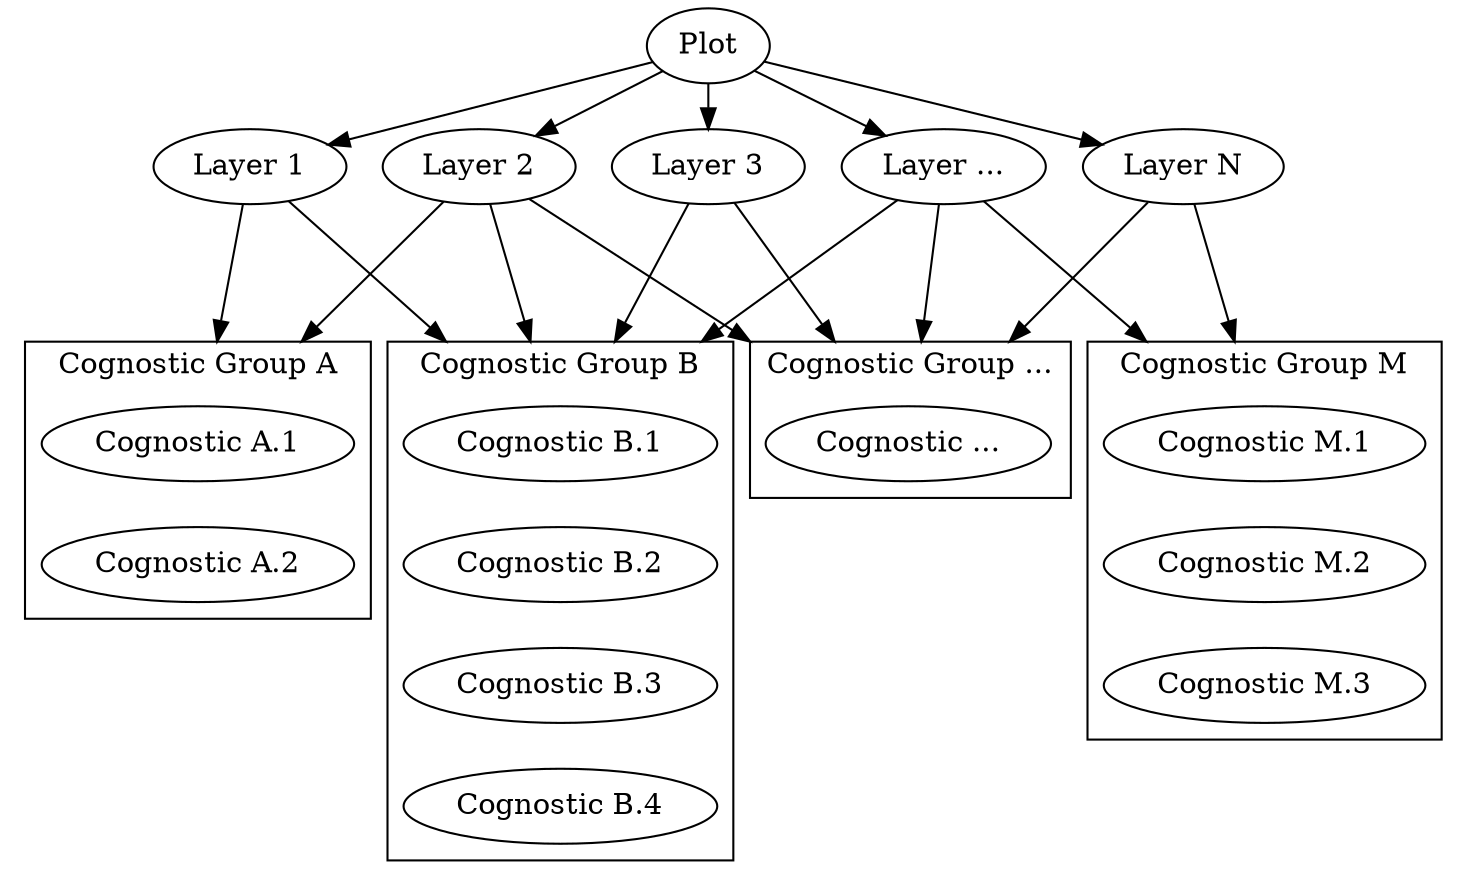 digraph G {

  compound = true;
  splines = false;
  ranksep= "0.3";

  subgraph cluster_cogA {
    label = "Cognostic Group A"
    ranksep= "0.5";
    cogA1 [label = "Cognostic A.1"];
    cogA2 [label = "Cognostic A.2"];
    cogA1 -> cogA2 [style=invis];
  }

  subgraph cluster_cogB {
    label = "Cognostic Group B"
    cogB1 [label = "Cognostic B.1"];
    cogB2 [label = "Cognostic B.2"];
    cogB3 [label = "Cognostic B.3"];
    cogB4 [label = "Cognostic B.4"];
    cogB1 -> cogB2 -> cogB3 -> cogB4 [style=invis];
  }
  /*subgraph cluster_cogC {
    label = "Cognostic Group C"
    cogC1 [label = "Cognostic C.1"];
    cogC2 [label = "Cognostic C.2"];
    cogC1 -> cogC2 [style=invis];
  }*/
  subgraph cluster_cogD {
    label = "Cognostic Group ..."
    cogD1 [label = "Cognostic ..."];
  }
  subgraph cluster_cogZ {
    label = "Cognostic Group M"
    cogZ1 [label = "Cognostic M.1"];
    cogZ2 [label = "Cognostic M.2"];
    cogZ3 [label = "Cognostic M.3"];
    cogZ1 -> cogZ2 -> cogZ3 [style=invis];
  }

  "Plot" -> "Layer 1"
  "Plot" -> "Layer 2"
  "Plot" -> "Layer 3"
  "Plot" -> "Layer ..."
  "Plot" -> "Layer N"


  "Layer 1" -> cogA1 [lhead=cluster_cogA];
  "Layer 1" -> cogB1 [lhead=cluster_cogB];
  /*"Layer 1" -> cogC1 [lhead=cluster_cogC];*/
  /*"Layer 1" -> cogD1 [lhead=cluster_cogD];*/
  /*"Layer 1" -> cogZ1 [lhead=cluster_cogZ]; */

  "Layer 2" -> cogA1 [lhead=cluster_cogA];
  "Layer 2" -> cogB1 [lhead=cluster_cogB];
  /*"Layer 2" -> cogC1 [lhead=cluster_cogC];*/
  "Layer 2" -> cogD1 [lhead=cluster_cogD];
  /*"Layer 2" -> cogZ1 [lhead=cluster_cogZ];*/

  /*"Layer 3" -> cogA1 [lhead=cluster_cogA];*/
  "Layer 3" -> cogB1 [lhead=cluster_cogB];
  /*"Layer 3" -> cogC1 [lhead=cluster_cogC];*/
  "Layer 3" -> cogD1 [lhead=cluster_cogD];
  /*"Layer 3" -> cogZ1 [lhead=cluster_cogZ];*/

  /*"Layer ..." -> cogA1 [lhead=cluster_cogA];*/
  "Layer ..." -> cogB1 [lhead=cluster_cogB];
  /*"Layer ..." -> cogC1 [lhead=cluster_cogC];*/
  "Layer ..." -> cogD1 [lhead=cluster_cogD];
  "Layer ..." -> cogZ1 [lhead=cluster_cogZ];

  /*"Layer N" -> cogA1 [lhead=cluster_cogA];
  "Layer N" -> cogB1 [lhead=cluster_cogB];*/
  /*"Layer N" -> cogC1 [lhead=cluster_cogC];*/
  "Layer N" -> cogD1 [lhead=cluster_cogD];
  "Layer N" -> cogZ1 [lhead=cluster_cogZ];

  "Layer 1" -> A [style=invis];
  "Layer 2" -> A [style=invis];
  "Layer 3" -> A [style=invis];
  "Layer ..." -> A [style=invis];
  "Layer N" -> A [style=invis];
  A -> cogA1 [style=invis];
  A -> cogB1 [style=invis];
  /*A -> cogC1 [style=invis];*/
  A -> cogD1 [style=invis];
  A -> cogZ1 [style=invis];
  A  [style=invis];
}
